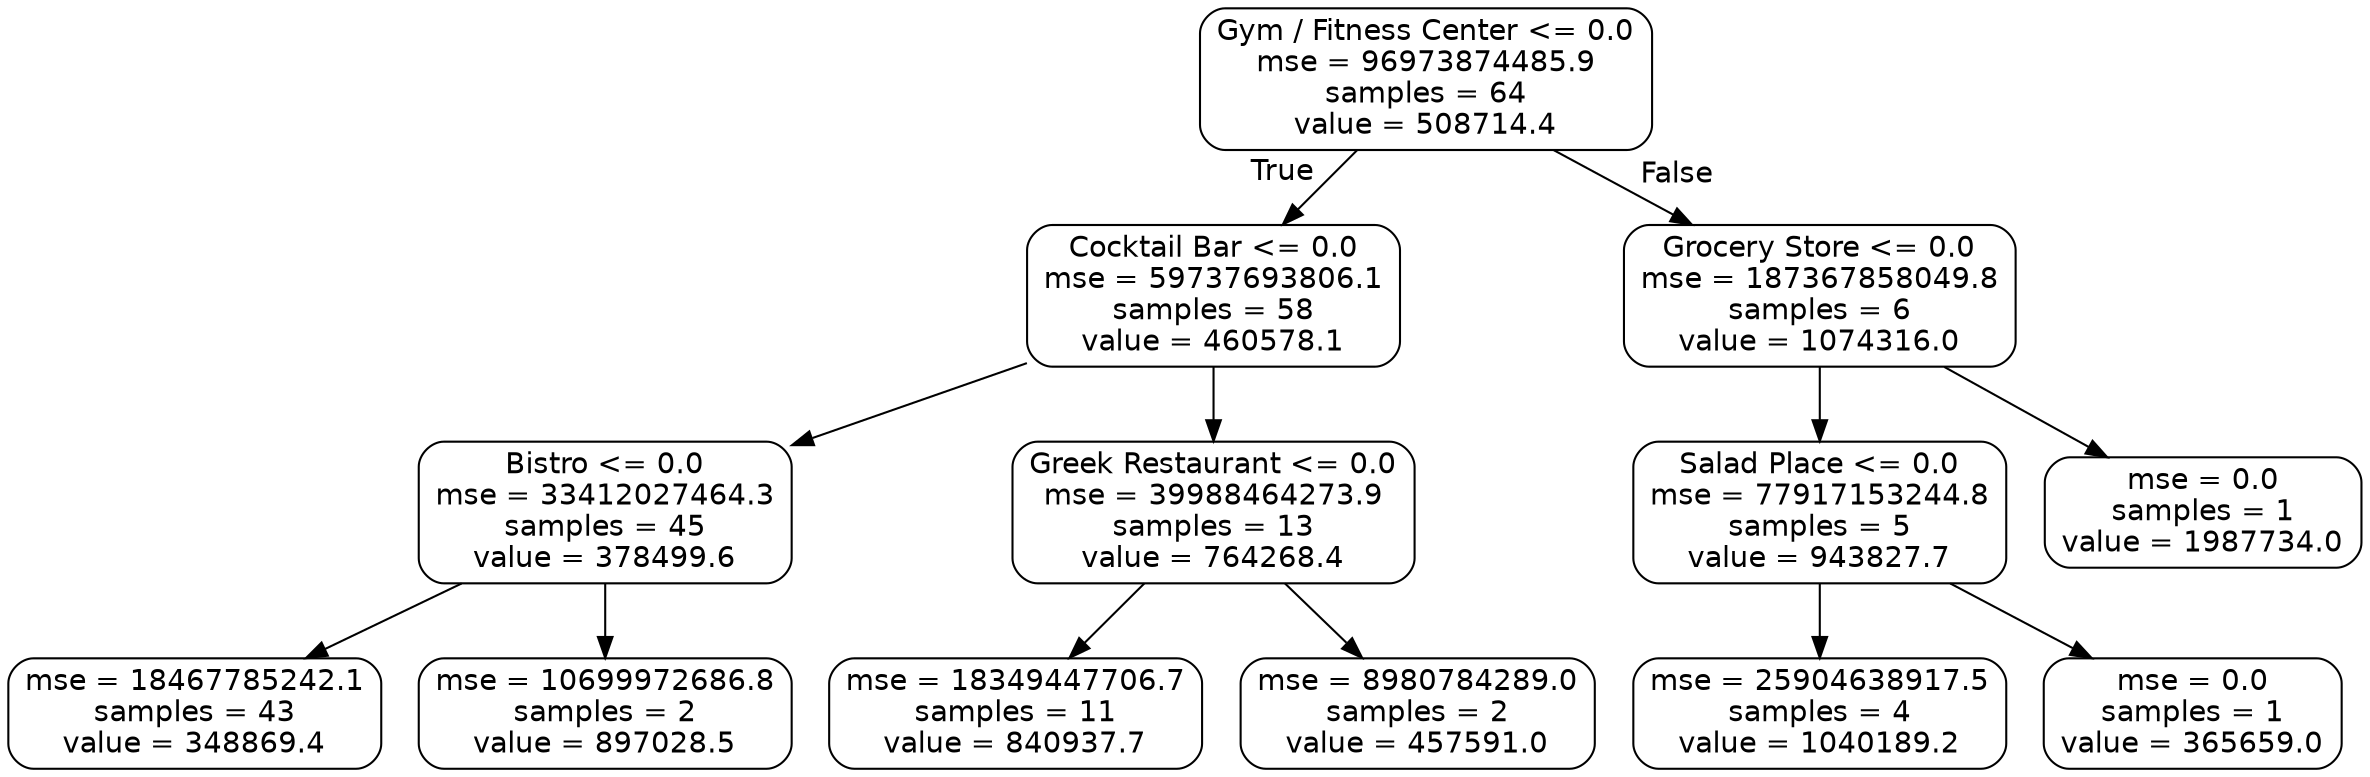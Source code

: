digraph Tree {
node [shape=box, style="rounded", color="black", fontname=helvetica] ;
edge [fontname=helvetica] ;
0 [label="Gym / Fitness Center <= 0.0\nmse = 96973874485.9\nsamples = 64\nvalue = 508714.4"] ;
1 [label="Cocktail Bar <= 0.0\nmse = 59737693806.1\nsamples = 58\nvalue = 460578.1"] ;
0 -> 1 [labeldistance=2.5, labelangle=45, headlabel="True"] ;
2 [label="Bistro <= 0.0\nmse = 33412027464.3\nsamples = 45\nvalue = 378499.6"] ;
1 -> 2 ;
3 [label="mse = 18467785242.1\nsamples = 43\nvalue = 348869.4"] ;
2 -> 3 ;
4 [label="mse = 10699972686.8\nsamples = 2\nvalue = 897028.5"] ;
2 -> 4 ;
5 [label="Greek Restaurant <= 0.0\nmse = 39988464273.9\nsamples = 13\nvalue = 764268.4"] ;
1 -> 5 ;
6 [label="mse = 18349447706.7\nsamples = 11\nvalue = 840937.7"] ;
5 -> 6 ;
7 [label="mse = 8980784289.0\nsamples = 2\nvalue = 457591.0"] ;
5 -> 7 ;
8 [label="Grocery Store <= 0.0\nmse = 187367858049.8\nsamples = 6\nvalue = 1074316.0"] ;
0 -> 8 [labeldistance=2.5, labelangle=-45, headlabel="False"] ;
9 [label="Salad Place <= 0.0\nmse = 77917153244.8\nsamples = 5\nvalue = 943827.7"] ;
8 -> 9 ;
10 [label="mse = 25904638917.5\nsamples = 4\nvalue = 1040189.2"] ;
9 -> 10 ;
11 [label="mse = 0.0\nsamples = 1\nvalue = 365659.0"] ;
9 -> 11 ;
12 [label="mse = 0.0\nsamples = 1\nvalue = 1987734.0"] ;
8 -> 12 ;
}